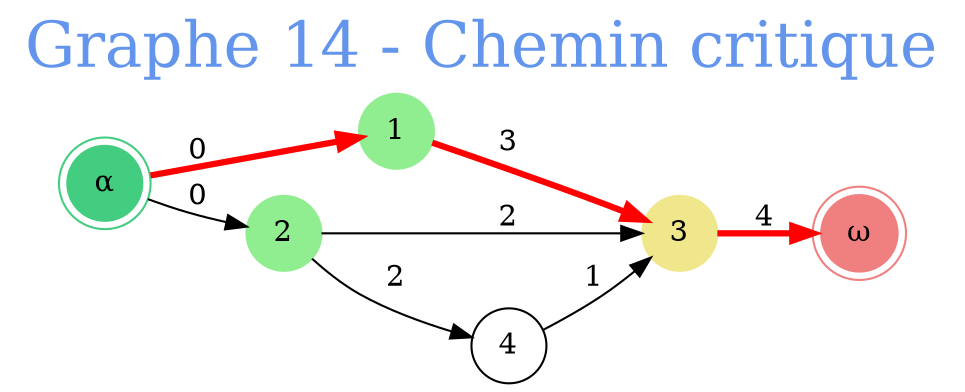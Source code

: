 // Graphe 14 - Chemin critique
digraph {
	rankdir=LR
	graph [fontcolor=cornflowerblue fontsize=30 label="Graphe 14 - Chemin critique" labelloc=t]
	0 [label="α" color=seagreen3 shape=doublecircle style=filled]
	1 [label=1 color=lightgreen shape=circle style=filled]
	2 [label=2 color=lightgreen shape=circle style=filled]
	3 [label=3 color=khaki shape=circle style=filled]
	4 [label=4 shape=circle]
	5 [label="ω" color=lightcoral shape=doublecircle style=filled]
	0 -> 2 [label=0]
	2 -> 3 [label=2]
	2 -> 4 [label=2]
	4 -> 3 [label=1]
	0 -> 1 [label=0 color=red constraint=true penwidth=3.0]
	1 -> 3 [label=3 color=red constraint=true penwidth=3.0]
	3 -> 5 [label=4 color=red constraint=true penwidth=3.0]
}
